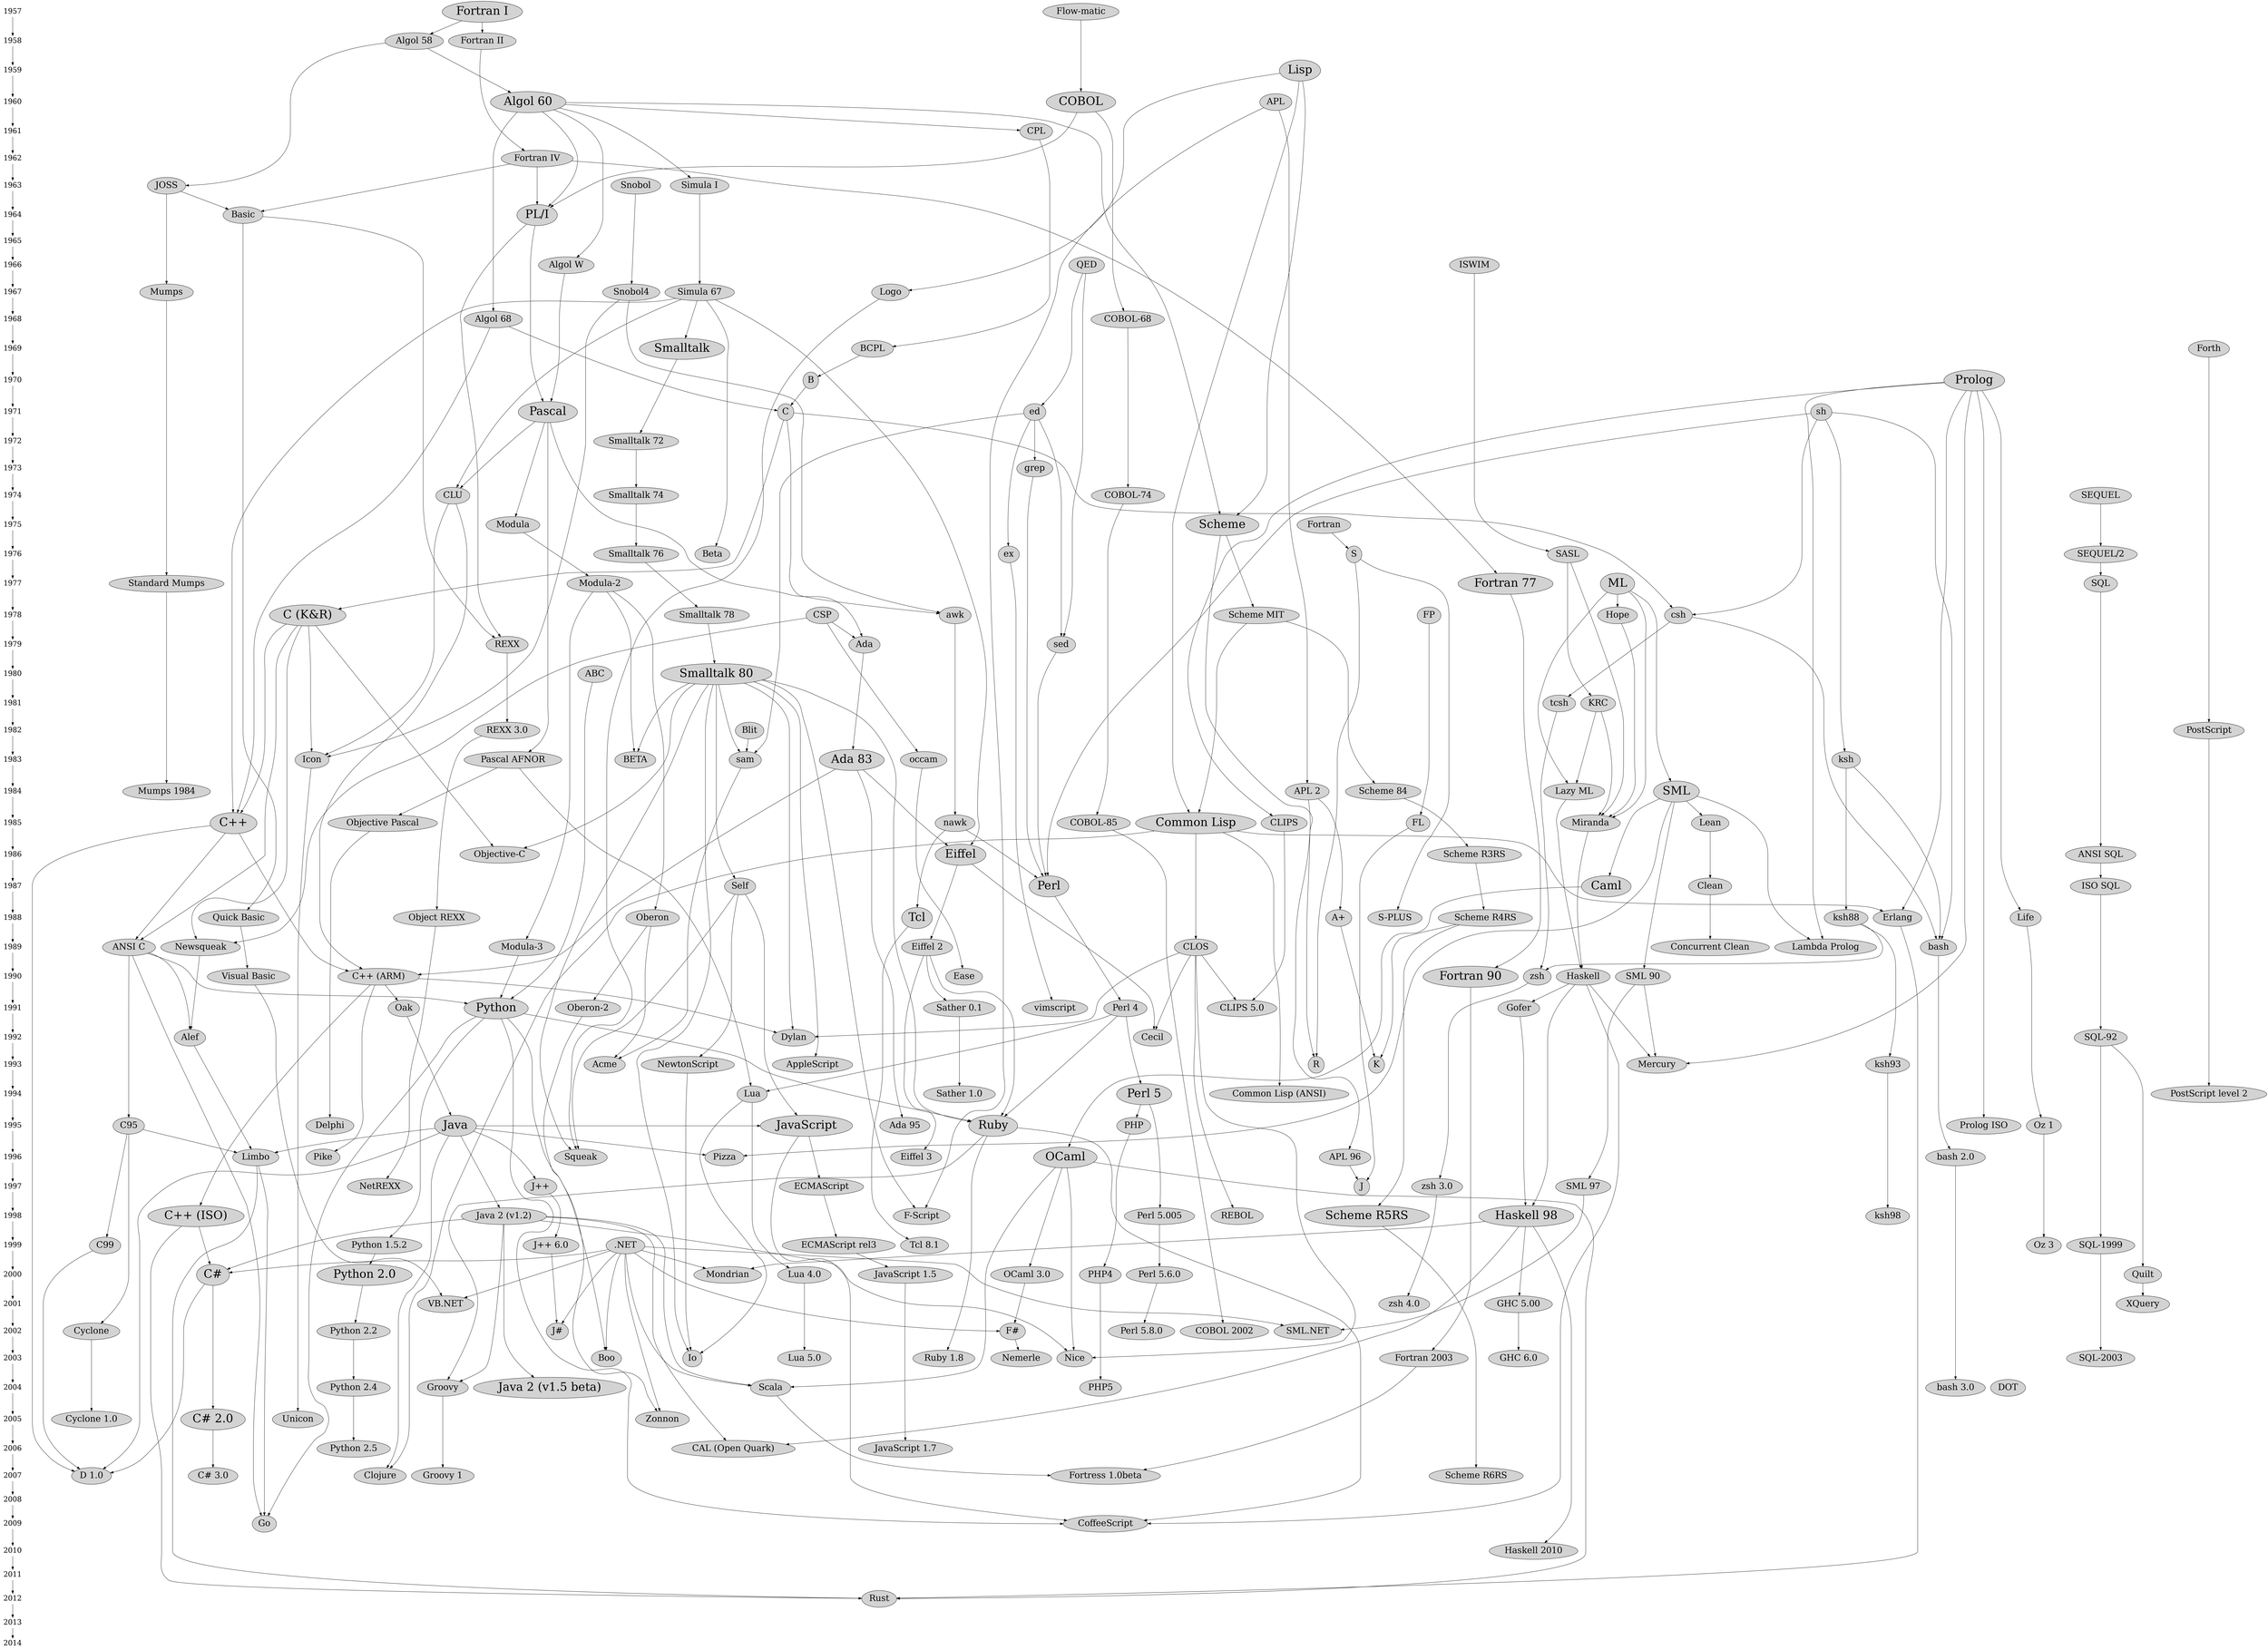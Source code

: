 
digraph dd {
  {
    node [ shape=plaintext,fontsize=25 ];

1957 -> 1958 -> 1959 -> 1960 -> 1961 -> 1962 -> 1963 -> 1964 -> 1965 -> 1966 -> 1967 -> 1968 -> 1969 -> 1970 -> 1971 -> 1972 -> 1973 -> 1974 -> 1975 -> 1976 -> 1977 -> 1978 -> 1979 -> 1980 -> 1981 -> 1982 -> 1983 -> 1984 -> 1985 -> 1986 -> 1987 -> 1988 -> 1989 -> 1990 -> 1991 -> 1992 -> 1993 -> 1994 -> 1995 -> 1996 -> 1997 -> 1998 -> 1999 -> 2000 -> 2001 -> 2002 -> 2003 -> 2004 -> 2005 -> 2006 -> 2007 -> 2008 -> 2009 -> 2010 -> 2011 -> 2012 -> 2013 -> 2014
  }

node [ fontsize=30, style=filled ];
{ rank = same ; 1980 ; "ABC" ; "Smalltalk 80" [ fontsize=40 ] }
{ rank = same ; 2005 ; "Zonnon" ; "C# 2.0" [ fontsize=40 ] ; "Unicon" ; "Cyclone 1.0" }
{ rank = same ; 1958 ; "Algol 58" ; "Fortran II" }
{ rank = same ; 1962 ; "Fortran IV" }
{ rank = same ; 1957 ; "Flow-matic" ; "Fortran I" [ fontsize=40 ] }
{ rank = same ; 1963 ; "Simula I" ; "Snobol" ; "JOSS" }
{ rank = same ; 1961 ; "CPL" }
{ rank = same ; 1964 ; "Basic" ; "PL/I" [ fontsize=40 ] }
{ rank = same ; 1990 ; "Haskell" ; "Fortran 90" [ fontsize=40 ] ; "SML 90" ; "zsh" ; "Ease" ; "C++ (ARM)" ; "Visual Basic" }
{ rank = same ; 1970 ; "B" ; "Prolog" [ fontsize=40 ] }
{ rank = same ; 2007 ; "Scheme R6RS" ; "D 1.0" ; "Fortress 1.0beta" ; "C# 3.0" ; "Groovy 1" }
{ rank = same ; 1960 ; "Algol 60" [ fontsize=40 ] ; "APL" ; "COBOL" [ fontsize=40 ] }
{ rank = same ; 1996 ; "APL 96" ; "Eiffel 3" ; "Pike" ; "bash 2.0" ; "Limbo" ; "Squeak" ; "Pizza" ; "OCaml" [ fontsize=40 ] }
{ rank = same ; 1999 ; "C99" ; "Oz 3" ; ".NET" ; "SQL-1999" ; "J++ 6.0" ; "Tcl 8.1" ; "Python 1.5.2" ; "ECMAScript rel3" }
{ rank = same ; 1995 ; "Delphi" ; "Oz 1" ; "Java" [ fontsize=40 ] ; "JavaScript" [ fontsize=40 ] ; "Prolog ISO" ; "Ruby" [ fontsize=40 ] ; "Ada 95" ; "PHP" ; "C95" }
{ rank = same ; 1993 ; "AppleScript" ; "Mercury" ; "NewtonScript" ; "K" ; "ksh93" ; "Acme" ; "R" }
{ rank = same ; 2001 ; "VB.NET" ; "zsh 4.0" ; "XQuery" ; "GHC 5.00" }
{ rank = same ; 1997 ; "zsh 3.0" ; "J" ; "NetREXX" ; "ECMAScript" ; "SML 97" ; "J++" }
{ rank = same ; 1998 ; "C++ (ISO)" [ fontsize=40 ] ; "F-Script" ; "ksh98" ; "Scheme R5RS" [ fontsize=40 ] ; "Haskell 98" [ fontsize=40 ] ; "Java 2 (v1.2)" ; "Perl 5.005" ; "REBOL" }
{ rank = same ; 1983 ; "ksh" ; "occam" ; "Ada 83" [ fontsize=40 ] ; "Icon" ; "Pascal AFNOR" ; "BETA" ; "sam" }
{ rank = same ; 1971 ; "C" ; "sh" ; "Pascal" [ fontsize=40 ] ; "ed" }
{ rank = same ; 1977 ; "Standard Mumps" ; "Fortran 77" [ fontsize=40 ] ; "SQL" ; "Modula-2" ; "ML" [ fontsize=40 ] }
{ rank = same ; 1986 ; "Eiffel" [ fontsize=40 ] ; "Scheme R3RS" ; "ANSI SQL" ; "Objective-C" }
{ rank = same ; 1984 ; "APL 2" ; "SML" [ fontsize=40 ] ; "Mumps 1984" ; "Lazy ML" ; "Scheme 84" }
{ rank = same ; 1987 ; "Self" ; "Caml" [ fontsize=40 ] ; "Perl" [ fontsize=40 ] ; "ISO SQL" ; "Clean" }
{ rank = same ; 2004 ; "Groovy" ; "PHP5" ; "Python 2.4" ; "bash 3.0" ; "Scala" ; "Java 2 (v1.5 beta)" [ fontsize=40 ] }
{ rank = same ; 1975 ; "Modula" ; "Scheme" [ fontsize=40 ] }
{ rank = same ; 1989 ; "bash" ; "Modula-3" ; "ANSI C" ; "Concurrent Clean" ; "Eiffel 2" ; "CLOS" ; "Lambda Prolog" ; "Newsqueak" }
{ rank = same ; 1974 ; "SEQUEL" ; "CLU" ; "Smalltalk 74" ; "COBOL-74" }
{ rank = same ; 1991 ; "Gofer" ; "Oberon-2" ; "CLIPS 5.0" ; "Python" [ fontsize=40 ] ; "Perl 4" ; "Sather 0.1" ; "Oak" ; "vimscript" }
{ rank = same ; 2002 ; "Python 2.2" ; "SML.NET" ; "Perl 5.8.0" ; "Cyclone" ; "F#" ; "J#" ; "COBOL 2002" }
{ rank = same ; 1982 ; "REXX 3.0" ; "PostScript" ; "Blit" }
{ rank = same ; 1966 ; "ISWIM" ; "Algol W" ; "QED" }
{ rank = same ; 2000 ; "OCaml 3.0" ; "C#" [ fontsize=40 ] ; "Quilt" ; "Lua 4.0" ; "PHP4" ; "Perl 5.6.0" ; "Python 2.0" [ fontsize=40 ] ; "JavaScript 1.5" ; "Mondrian" }
{ rank = same ; 1959 ; "Lisp" [ fontsize=40 ] }
{ rank = same ; 1976 ; "SEQUEL/2" ; "SASL" ; "Beta" ; "Smalltalk 76" ; "ex" ; "S" }
{ rank = same ; 1981 ; "tcsh" ; "KRC" }
{ rank = same ; 1969 ; "Smalltalk" [ fontsize=40 ] ; "BCPL" ; "Forth" }
{ rank = same ; 1968 ; "COBOL-68" ; "Algol 68" }
{ rank = same ; 1994 ; "Perl 5" [ fontsize=40 ] ; "PostScript level 2" ; "Sather 1.0" ; "Common Lisp (ANSI)" ; "Lua" }
{ rank = same ; 1978 ; "CSP" ; "csh" ; "awk" ; "Scheme MIT" ; "Smalltalk 78" ; "Hope" ; "FP" ; "C (K&R)" [ fontsize=40 ] }
{ rank = same ; 1967 ; "Mumps" ; "Snobol4" ; "Simula 67" ; "Logo" }
{ rank = same ; 1988 ; "Object REXX" ; "Erlang" ; "Quick Basic" ; "Life" ; "A+" ; "Scheme R4RS" ; "Tcl" [ fontsize=40 ] ; "Oberon" ; "ksh88" ; "S-PLUS" }
{ rank = same ; 1979 ; "Ada" ; "REXX" ; "sed" }
{ rank = same ; 1985 ; "Miranda" ; "Objective Pascal" ; "nawk" ; "C++" [ fontsize=40 ] ; "Lean" ; "CLIPS" ; "Common Lisp" [ fontsize=40 ] ; "FL" ; "COBOL-85" }
{ rank = same ; 1992 ; "Cecil" ; "Dylan" ; "SQL-92" ; "Alef" }
{ rank = same ; 1972 ; "Smalltalk 72" }
{ rank = same ; 2006 ; "CAL (Open Quark)" ; "JavaScript 1.7" ; "Python 2.5" }
{ rank = same ; 2003 ; "Fortran 2003" ; "Nemerle" ; "Lua 5.0" ; "Boo" ; "GHC 6.0" ; "Nice" ; "SQL-2003" ; "Io" ; "Ruby 1.8" }
{ rank = same ; 1973 ; "grep" }
{ rank = same ; 2009 ; "Go" ; "CoffeeScript" }
{ rank = same ; 2012 ; "Rust" }
{ rank = same ; 2007 ; "Clojure" }
{ rank = same ; 2010 ; "Haskell 2010" }
{ rank = same ; 2004 ; "DOT" }


"Scheme" -> "R"
"S" -> "R"
"S" -> "S-PLUS"
"Fortran" -> "S"
"Python" -> "Go"
"Python" -> "CoffeeScript"
"Haskell" -> "CoffeeScript"
"JavaScript" -> "CoffeeScript"
"Ruby" -> "CoffeeScript"
"Haskell 98" -> "Haskell 2010"
"Java" -> "Clojure"
"Common Lisp" -> "Clojure"
"Oberon" -> "Acme"
"Limbo" -> "Rust"
"Erlang" -> "Rust"
"C++ (ISO)" -> "Rust"
"OCaml" -> "Rust"
"ANSI C" -> "Go"
"Limbo" -> "Go"
"Alef" -> "Limbo"
"C (K&R)" -> "Newsqueak"
"CSP" -> "Newsqueak"
"Newsqueak" -> "Alef"
"ANSI C" -> "Alef"
"Smalltalk 80" -> "sam"
"ed" -> "sam"
"sam" -> "Acme"
"Blit" -> "sam"
"QED" -> "ed"
"QED" -> "sed"
"ed" -> "sed"
"ed" -> "ex"
"ed" -> "grep"
"grep" -> "Perl"
"ex" -> "vimscript"
"zsh" -> "zsh 3.0" [weight=3]
"sh" -> "ksh"
"Lazy ML" -> "Haskell"
"Miranda" -> "Haskell"
"CSP" -> "Ada"
"Pascal" -> "Ada"
"Ruby" -> "Groovy"
"Java 2 (v1.2)" -> "Groovy"
"Fortran 90" -> "Fortran 2003" [weight=3]
"Eiffel" -> "Cecil"
"CLOS" -> "Cecil"
".NET" -> "VB.NET"
"Visual Basic" -> "VB.NET"
"JOSS" -> "Mumps" [weight=3]
"zsh 3.0" -> "zsh 4.0" [weight=3]
"Smalltalk 80" -> "AppleScript"
"C" -> "csh"
"sh" -> "csh"
"F#" -> "Nemerle" [weight=3]
"FL" -> "J"
"APL 96" -> "J"
"SEQUEL" -> "SEQUEL/2" [weight=3]
"Haskell" -> "Gofer"
"APL 2" -> "APL 96" [weight=3]
"OCaml" -> "OCaml 3.0" [weight=3]
"Objective Pascal" -> "Delphi" [weight=3]
"Snobol" -> "Snobol4" [weight=3]
"Life" -> "Oz 1"
"Eiffel 2" -> "Eiffel 3" [weight=3]
"Algol 60" -> "Simula I"
"Smalltalk 80" -> "Self"
"REXX 3.0" -> "Object REXX" [weight=3]
"C++ (ARM)" -> "Pike"
"Scheme R5RS" -> "Scheme R6RS" [weight=3]
"Mumps" -> "Standard Mumps" [weight=3]
"C99" -> "D 1.0"
"C#" -> "D 1.0"
"C++" -> "D 1.0"
"Java" -> "D 1.0"
"Python 2.0" -> "Python 2.2" [weight=3]
"APL" -> "APL 2" [weight=3]
"B" -> "C" [weight=3]
"Algol 68" -> "C"
"Lua 4.0" -> "Lua 5.0" [weight=3]
"SASL" -> "Miranda"
"KRC" -> "Miranda"
"Hope" -> "Miranda"
"ML" -> "Miranda"
"Simula 67" -> "CLU"
"Pascal" -> "CLU"
"Fortran IV" -> "Fortran 77" [weight=3]
"C++ (ARM)" -> "C++ (ISO)" [weight=3]
"ML" -> "SML" [weight=3]
"C95" -> "C99" [weight=3]
"PHP4" -> "PHP5" [weight=3]
"Smalltalk" -> "Smalltalk 72" [weight=3]
"Oz 1" -> "Oz 3" [weight=3]
"Perl 4" -> "Perl 5" [weight=3]
"PostScript" -> "PostScript level 2" [weight=3]
".NET" -> "SML.NET"
"SML 97" -> "SML.NET"
"ISWIM" -> "SASL" [weight=3]
"Simula 67" -> "Eiffel"
"Ada 83" -> "Eiffel"
"Sather 0.1" -> "Sather 1.0" [weight=3]
"SML" -> "Caml"
".NET" -> "Zonnon"
"Oberon-2" -> "Zonnon"
"Common Lisp" -> "Erlang"
"Prolog" -> "Erlang"
"csh" -> "bash"
"ksh" -> "bash"
"sh" -> "bash"
"Modula-2" -> "Modula-3" [weight=3]
"Basic" -> "Quick Basic" [weight=3]
"Oak" -> "Java" [weight=3]
"Simula 67" -> "Beta"
"Haskell 98" -> "CAL (Open Quark)"
"Java 2 (v1.2)" -> "CAL (Open Quark)"
"Object REXX" -> "NetREXX" [weight=3]
".NET" -> "C#"
"C++ (ISO)" -> "C#"
"Java 2 (v1.2)" -> "C#"
".NET" -> "Boo"
"Python" -> "Boo"
"Algol 58" -> "Algol 60" [weight=3]
"Smalltalk 80" -> "F-Script"
"APL" -> "F-Script"
"Scheme 84" -> "Scheme R3RS" [weight=3]
"BCPL" -> "B" [weight=3]
"Oberon" -> "Oberon-2" [weight=3]
"Prolog" -> "Life"
"Algol 60" -> "CPL"
"REXX" -> "REXX 3.0" [weight=3]
"Fortran IV" -> "Basic"
"JOSS" -> "Basic"
"APL 2" -> "A+"
"SQL-92" -> "SQL-1999" [weight=3]
"sed" -> "Perl"
"nawk" -> "Perl"
"sh" -> "Perl"
"Smalltalk 72" -> "Smalltalk 74" [weight=3]
"Python 2.2" -> "Python 2.4" [weight=3]
"Pascal" -> "Modula"
"Scala" -> "Fortress 1.0beta"
"Fortran 2003" -> "Fortress 1.0beta"
"CLOS" -> "CLIPS 5.0"
"CLIPS" -> "CLIPS 5.0" [weight=3]
"Self" -> "JavaScript"
"Java" -> "JavaScript"
"GHC 5.00" -> "GHC 6.0" [weight=3]
"Haskell" -> "Mercury"
"Prolog" -> "Mercury"
"SML 90" -> "Mercury"
"Common Lisp" -> "Common Lisp (ANSI)" [weight=3]
"ksh93" -> "ksh98" [weight=3]
"SEQUEL/2" -> "SQL" [weight=3]
"J++" -> "J++ 6.0" [weight=3]
"Forth" -> "PostScript"
"SQL-92" -> "Quilt"
"Scheme R4RS" -> "Scheme R5RS" [weight=3]
"CSP" -> "occam" [weight=3]
"Self" -> "NewtonScript"
"ABC" -> "Python" [weight=3]
"Modula-3" -> "Python"
"ANSI C" -> "Python"
"Snobol4" -> "awk"
"C" -> "awk"
"Fortran 77" -> "Fortran 90" [weight=3]
"Simula 67" -> "Smalltalk"
"JavaScript 1.5" -> "JavaScript 1.7" [weight=3]
"Smalltalk 74" -> "Smalltalk 76" [weight=3]
"Perl" -> "Perl 4" [weight=3]
"JavaScript" -> "ECMAScript" [weight=3]
"Scheme R4RS" -> "K"
"A+" -> "K"
"Python 2.4" -> "Python 2.5" [weight=3]
"Ada" -> "Ada 83" [weight=3]
"Algol 58" -> "JOSS"
"csh" -> "tcsh" [weight=3]
"Prolog" -> "Prolog ISO" [weight=3]
"Haskell" -> "Haskell 98"
"Gofer" -> "Haskell 98"
"Java" -> "Java 2 (v1.2)" [weight=3]
"bash" -> "bash 2.0" [weight=3]
"Perl 5" -> "Perl 5.005" [weight=3]
"CLU" -> "Icon"
"Snobol4" -> "Icon"
"C (K&R)" -> "Icon"
"ANSI SQL" -> "ISO SQL" [weight=3]
"Algol 60" -> "Scheme"
"Lisp" -> "Scheme"
"Lua" -> "Lua 4.0" [weight=3]
"bash 2.0" -> "bash 3.0" [weight=3]
"Simula I" -> "Simula 67" [weight=3]
"Java 2 (v1.2)" -> "Nice"
"CLOS" -> "Nice"
"OCaml" -> "Nice"
"Quilt" -> "XQuery" [weight=3]
"C#" -> "C# 2.0" [weight=3]
"Pascal" -> "Pascal AFNOR" [weight=3]
"Pascal AFNOR" -> "Objective Pascal" [weight=3]
"Lean" -> "Clean" [weight=3]
"Tcl" -> "Tcl 8.1" [weight=3]
"C++" -> "ANSI C"
"Smalltalk 80" -> "Ruby"
"Perl 4" -> "Ruby"
"Python" -> "Ruby"
"Eiffel 2" -> "Ruby"
"PL/I" -> "REXX"
"Basic" -> "REXX"
"COBOL" -> "COBOL-68" [weight=3]
"Clean" -> "Concurrent Clean" [weight=3]
"SML" -> "SML 90" [weight=3]
"PHP" -> "PHP4" [weight=3]
"ksh88" -> "ksh93" [weight=3]
"Python" -> "Python 1.5.2" [weight=3]
"SASL" -> "KRC" [weight=3]
"Scheme R3RS" -> "Scheme R4RS" [weight=3]
"Eiffel" -> "Eiffel 2" [weight=3]
"Common Lisp" -> "CLOS"
"C (K&R)" -> "ANSI C" [weight=3]
"Icon" -> "Unicon" [weight=3]
"Standard Mumps" -> "Mumps 1984" [weight=3]
"Perl 5.005" -> "Perl 5.6.0" [weight=3]
"Scheme" -> "Scheme MIT" [weight=3]
"awk" -> "nawk" [weight=3]
"tcsh" -> "zsh"
"ksh88" -> "zsh"
"Ada 83" -> "Ada 95" [weight=3]
"KRC" -> "Lazy ML"
"ML" -> "Lazy ML"
"Smalltalk 76" -> "Smalltalk 78" [weight=3]
"C95" -> "Limbo"
"Java" -> "Limbo"
"nawk" -> "Tcl"
"Perl 5.6.0" -> "Perl 5.8.0" [weight=3]
"Perl 5" -> "PHP"
"Simula 67" -> "C++"
"C (K&R)" -> "C++"
"Algol 68" -> "C++"
"Modula" -> "Modula-2" [weight=3]
"C95" -> "Cyclone"
"Algol 60" -> "Algol 68" [weight=3]
"C++ (ARM)" -> "Dylan"
"Smalltalk 80" -> "Dylan"
"CLOS" -> "Dylan"
"Python 1.5.2" -> "Python 2.0" [weight=3]
"ECMAScript rel3" -> "JavaScript 1.5" [weight=3]
"CLOS" -> "REBOL"
"ANSI C" -> "C95" [weight=3]
"C# 2.0" -> "C# 3.0" [weight=3]
".NET" -> "F#"
"OCaml 3.0" -> "F#"
"Lisp" -> "Logo"
".NET" -> "J#"
"J++ 6.0" -> "J#"
"Cyclone" -> "Cyclone 1.0" [weight=3]
"Smalltalk 80" -> "BETA"
"Modula-2" -> "BETA"
"CPL" -> "BCPL" [weight=3]
".NET" -> "Scala"
"Java 2 (v1.2)" -> "Scala"
"OCaml" -> "Scala"
"ML" -> "Hope"
"Java 2 (v1.2)" -> "Java 2 (v1.5 beta)" [weight=3]
"Eiffel 2" -> "Sather 0.1"
"COBOL-85" -> "COBOL 2002" [weight=3]
"SML 90" -> "SML 97" [weight=3]
"Algol W" -> "Pascal" [weight=3]
"PL/I" -> "Pascal"
"Algol 60" -> "Algol W"
"Fortran II" -> "Fortran IV" [weight=3]
"Fortran IV" -> "PL/I"
"Algol 60" -> "PL/I"
"COBOL" -> "PL/I"
"SML" -> "Lean"
"C" -> "C (K&R)" [weight=3]
"Smalltalk 80" -> "Squeak"
"Self" -> "Squeak"
"Logo" -> "Squeak"
"SQL" -> "ANSI SQL" [weight=3]
"Prolog" -> "CLIPS"
"Flow-matic" -> "COBOL"
"ECMAScript" -> "ECMAScript rel3" [weight=3]
"Groovy" -> "Groovy 1" [weight=3]
"SQL-1999" -> "SQL-2003" [weight=3]
"Haskell 98" -> "GHC 5.00" [weight=3]
"SML" -> "Lambda Prolog"
"Prolog" -> "Lambda Prolog"
"Fortran I" -> "Algol 58"
"NewtonScript" -> "Io"
"Smalltalk 80" -> "Io"
"Lua" -> "Io"
"SML" -> "Pizza"
"Java" -> "Pizza"
"Lisp" -> "Common Lisp"
"Scheme MIT" -> "Common Lisp"
"Smalltalk 80" -> "Objective-C"
"C (K&R)" -> "Objective-C"
"FP" -> "FL" [weight=3]
"Modula-2" -> "Oberon"
"Java" -> "J++"
"COBOL-68" -> "COBOL-74" [weight=3]
"COBOL-74" -> "COBOL-85" [weight=3]
"Caml" -> "OCaml" [weight=3]
"occam" -> "Ease" [weight=3]
"CLU" -> "C++ (ARM)"
"C++" -> "C++ (ARM)" [weight=3]
"Ada 83" -> "C++ (ARM)"
".NET" -> "Mondrian"
"Haskell 98" -> "Mondrian"
"C++ (ARM)" -> "Oak"
"Ruby" -> "Ruby 1.8" [weight=3]
"Perl 4" -> "Lua"
"Pascal AFNOR" -> "Lua"
"Fortran I" -> "Fortran II" [weight=3]
"Smalltalk 78" -> "Smalltalk 80" [weight=3]
"ISO SQL" -> "SQL-92" [weight=3]
"Scheme MIT" -> "Scheme 84" [weight=3]
"Quick Basic" -> "Visual Basic" [weight=3]
"ksh" -> "ksh88" [weight=3]

}
